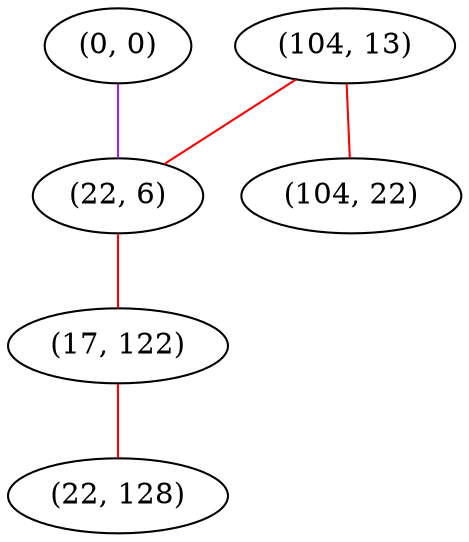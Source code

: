 graph "" {
"(0, 0)";
"(104, 13)";
"(104, 22)";
"(22, 6)";
"(17, 122)";
"(22, 128)";
"(0, 0)" -- "(22, 6)"  [color=purple, key=0, weight=4];
"(104, 13)" -- "(104, 22)"  [color=red, key=0, weight=1];
"(104, 13)" -- "(22, 6)"  [color=red, key=0, weight=1];
"(22, 6)" -- "(17, 122)"  [color=red, key=0, weight=1];
"(17, 122)" -- "(22, 128)"  [color=red, key=0, weight=1];
}
